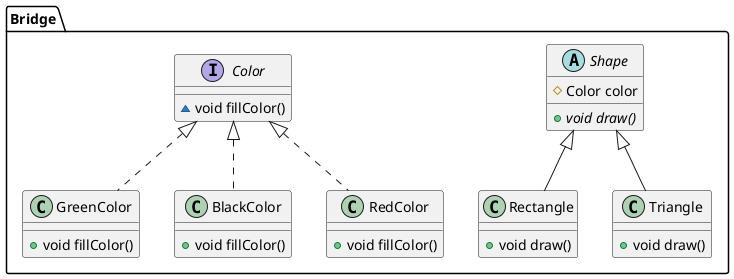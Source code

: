 @startuml
class Bridge.GreenColor {
+ void fillColor()
}
class Bridge.Rectangle {
+ void draw()
}
class Bridge.BlackColor {
+ void fillColor()
}
class Bridge.Triangle {
+ void draw()
}
class Bridge.RedColor {
+ void fillColor()
}
abstract class Bridge.Shape {
# Color color
+ {abstract}void draw()
}
interface Bridge.Color {
~ void fillColor()
}


Bridge.Color <|.. Bridge.GreenColor
Bridge.Shape <|-- Bridge.Rectangle
Bridge.Color <|.. Bridge.BlackColor
Bridge.Shape <|-- Bridge.Triangle
Bridge.Color <|.. Bridge.RedColor
@enduml